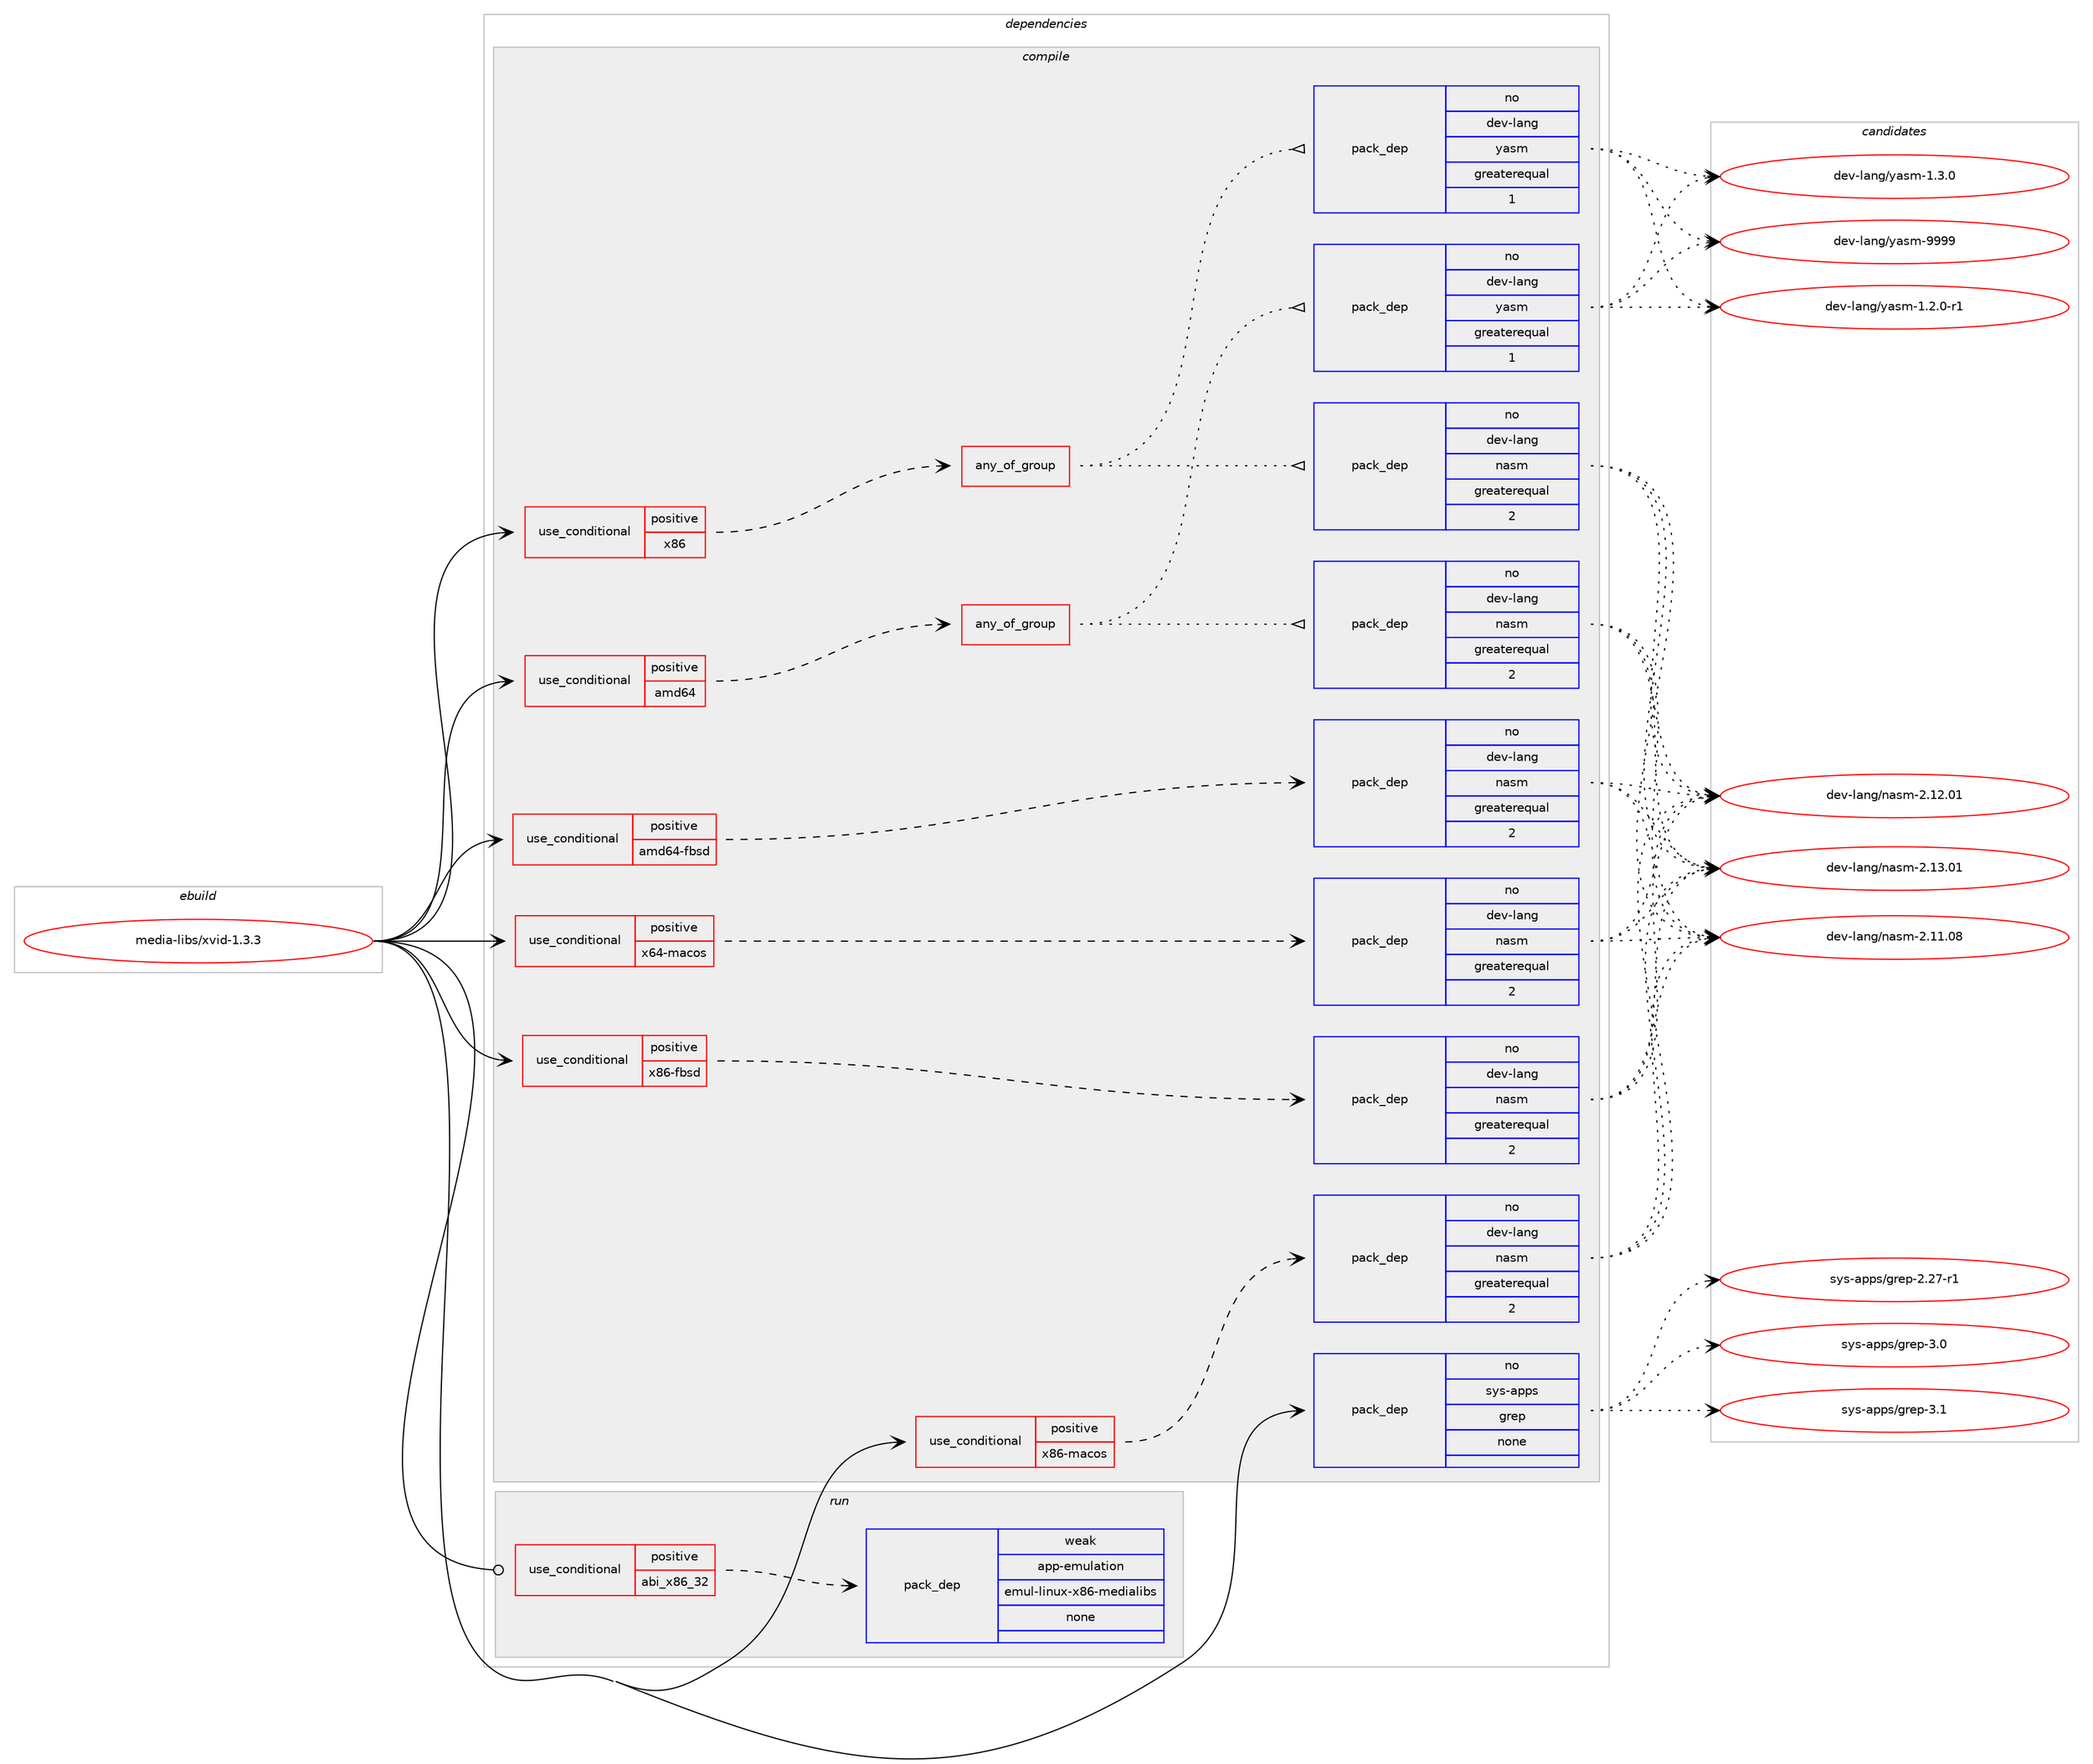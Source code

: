 digraph prolog {

# *************
# Graph options
# *************

newrank=true;
concentrate=true;
compound=true;
graph [rankdir=LR,fontname=Helvetica,fontsize=10,ranksep=1.5];#, ranksep=2.5, nodesep=0.2];
edge  [arrowhead=vee];
node  [fontname=Helvetica,fontsize=10];

# **********
# The ebuild
# **********

subgraph cluster_leftcol {
color=gray;
rank=same;
label=<<i>ebuild</i>>;
id [label="media-libs/xvid-1.3.3", color=red, width=4, href="../media-libs/xvid-1.3.3.svg"];
}

# ****************
# The dependencies
# ****************

subgraph cluster_midcol {
color=gray;
label=<<i>dependencies</i>>;
subgraph cluster_compile {
fillcolor="#eeeeee";
style=filled;
label=<<i>compile</i>>;
subgraph cond91850 {
dependency371562 [label=<<TABLE BORDER="0" CELLBORDER="1" CELLSPACING="0" CELLPADDING="4"><TR><TD ROWSPAN="3" CELLPADDING="10">use_conditional</TD></TR><TR><TD>positive</TD></TR><TR><TD>amd64</TD></TR></TABLE>>, shape=none, color=red];
subgraph any5799 {
dependency371563 [label=<<TABLE BORDER="0" CELLBORDER="1" CELLSPACING="0" CELLPADDING="4"><TR><TD CELLPADDING="10">any_of_group</TD></TR></TABLE>>, shape=none, color=red];subgraph pack273767 {
dependency371564 [label=<<TABLE BORDER="0" CELLBORDER="1" CELLSPACING="0" CELLPADDING="4" WIDTH="220"><TR><TD ROWSPAN="6" CELLPADDING="30">pack_dep</TD></TR><TR><TD WIDTH="110">no</TD></TR><TR><TD>dev-lang</TD></TR><TR><TD>yasm</TD></TR><TR><TD>greaterequal</TD></TR><TR><TD>1</TD></TR></TABLE>>, shape=none, color=blue];
}
dependency371563:e -> dependency371564:w [weight=20,style="dotted",arrowhead="oinv"];
subgraph pack273768 {
dependency371565 [label=<<TABLE BORDER="0" CELLBORDER="1" CELLSPACING="0" CELLPADDING="4" WIDTH="220"><TR><TD ROWSPAN="6" CELLPADDING="30">pack_dep</TD></TR><TR><TD WIDTH="110">no</TD></TR><TR><TD>dev-lang</TD></TR><TR><TD>nasm</TD></TR><TR><TD>greaterequal</TD></TR><TR><TD>2</TD></TR></TABLE>>, shape=none, color=blue];
}
dependency371563:e -> dependency371565:w [weight=20,style="dotted",arrowhead="oinv"];
}
dependency371562:e -> dependency371563:w [weight=20,style="dashed",arrowhead="vee"];
}
id:e -> dependency371562:w [weight=20,style="solid",arrowhead="vee"];
subgraph cond91851 {
dependency371566 [label=<<TABLE BORDER="0" CELLBORDER="1" CELLSPACING="0" CELLPADDING="4"><TR><TD ROWSPAN="3" CELLPADDING="10">use_conditional</TD></TR><TR><TD>positive</TD></TR><TR><TD>amd64-fbsd</TD></TR></TABLE>>, shape=none, color=red];
subgraph pack273769 {
dependency371567 [label=<<TABLE BORDER="0" CELLBORDER="1" CELLSPACING="0" CELLPADDING="4" WIDTH="220"><TR><TD ROWSPAN="6" CELLPADDING="30">pack_dep</TD></TR><TR><TD WIDTH="110">no</TD></TR><TR><TD>dev-lang</TD></TR><TR><TD>nasm</TD></TR><TR><TD>greaterequal</TD></TR><TR><TD>2</TD></TR></TABLE>>, shape=none, color=blue];
}
dependency371566:e -> dependency371567:w [weight=20,style="dashed",arrowhead="vee"];
}
id:e -> dependency371566:w [weight=20,style="solid",arrowhead="vee"];
subgraph cond91852 {
dependency371568 [label=<<TABLE BORDER="0" CELLBORDER="1" CELLSPACING="0" CELLPADDING="4"><TR><TD ROWSPAN="3" CELLPADDING="10">use_conditional</TD></TR><TR><TD>positive</TD></TR><TR><TD>x64-macos</TD></TR></TABLE>>, shape=none, color=red];
subgraph pack273770 {
dependency371569 [label=<<TABLE BORDER="0" CELLBORDER="1" CELLSPACING="0" CELLPADDING="4" WIDTH="220"><TR><TD ROWSPAN="6" CELLPADDING="30">pack_dep</TD></TR><TR><TD WIDTH="110">no</TD></TR><TR><TD>dev-lang</TD></TR><TR><TD>nasm</TD></TR><TR><TD>greaterequal</TD></TR><TR><TD>2</TD></TR></TABLE>>, shape=none, color=blue];
}
dependency371568:e -> dependency371569:w [weight=20,style="dashed",arrowhead="vee"];
}
id:e -> dependency371568:w [weight=20,style="solid",arrowhead="vee"];
subgraph cond91853 {
dependency371570 [label=<<TABLE BORDER="0" CELLBORDER="1" CELLSPACING="0" CELLPADDING="4"><TR><TD ROWSPAN="3" CELLPADDING="10">use_conditional</TD></TR><TR><TD>positive</TD></TR><TR><TD>x86</TD></TR></TABLE>>, shape=none, color=red];
subgraph any5800 {
dependency371571 [label=<<TABLE BORDER="0" CELLBORDER="1" CELLSPACING="0" CELLPADDING="4"><TR><TD CELLPADDING="10">any_of_group</TD></TR></TABLE>>, shape=none, color=red];subgraph pack273771 {
dependency371572 [label=<<TABLE BORDER="0" CELLBORDER="1" CELLSPACING="0" CELLPADDING="4" WIDTH="220"><TR><TD ROWSPAN="6" CELLPADDING="30">pack_dep</TD></TR><TR><TD WIDTH="110">no</TD></TR><TR><TD>dev-lang</TD></TR><TR><TD>yasm</TD></TR><TR><TD>greaterequal</TD></TR><TR><TD>1</TD></TR></TABLE>>, shape=none, color=blue];
}
dependency371571:e -> dependency371572:w [weight=20,style="dotted",arrowhead="oinv"];
subgraph pack273772 {
dependency371573 [label=<<TABLE BORDER="0" CELLBORDER="1" CELLSPACING="0" CELLPADDING="4" WIDTH="220"><TR><TD ROWSPAN="6" CELLPADDING="30">pack_dep</TD></TR><TR><TD WIDTH="110">no</TD></TR><TR><TD>dev-lang</TD></TR><TR><TD>nasm</TD></TR><TR><TD>greaterequal</TD></TR><TR><TD>2</TD></TR></TABLE>>, shape=none, color=blue];
}
dependency371571:e -> dependency371573:w [weight=20,style="dotted",arrowhead="oinv"];
}
dependency371570:e -> dependency371571:w [weight=20,style="dashed",arrowhead="vee"];
}
id:e -> dependency371570:w [weight=20,style="solid",arrowhead="vee"];
subgraph cond91854 {
dependency371574 [label=<<TABLE BORDER="0" CELLBORDER="1" CELLSPACING="0" CELLPADDING="4"><TR><TD ROWSPAN="3" CELLPADDING="10">use_conditional</TD></TR><TR><TD>positive</TD></TR><TR><TD>x86-fbsd</TD></TR></TABLE>>, shape=none, color=red];
subgraph pack273773 {
dependency371575 [label=<<TABLE BORDER="0" CELLBORDER="1" CELLSPACING="0" CELLPADDING="4" WIDTH="220"><TR><TD ROWSPAN="6" CELLPADDING="30">pack_dep</TD></TR><TR><TD WIDTH="110">no</TD></TR><TR><TD>dev-lang</TD></TR><TR><TD>nasm</TD></TR><TR><TD>greaterequal</TD></TR><TR><TD>2</TD></TR></TABLE>>, shape=none, color=blue];
}
dependency371574:e -> dependency371575:w [weight=20,style="dashed",arrowhead="vee"];
}
id:e -> dependency371574:w [weight=20,style="solid",arrowhead="vee"];
subgraph cond91855 {
dependency371576 [label=<<TABLE BORDER="0" CELLBORDER="1" CELLSPACING="0" CELLPADDING="4"><TR><TD ROWSPAN="3" CELLPADDING="10">use_conditional</TD></TR><TR><TD>positive</TD></TR><TR><TD>x86-macos</TD></TR></TABLE>>, shape=none, color=red];
subgraph pack273774 {
dependency371577 [label=<<TABLE BORDER="0" CELLBORDER="1" CELLSPACING="0" CELLPADDING="4" WIDTH="220"><TR><TD ROWSPAN="6" CELLPADDING="30">pack_dep</TD></TR><TR><TD WIDTH="110">no</TD></TR><TR><TD>dev-lang</TD></TR><TR><TD>nasm</TD></TR><TR><TD>greaterequal</TD></TR><TR><TD>2</TD></TR></TABLE>>, shape=none, color=blue];
}
dependency371576:e -> dependency371577:w [weight=20,style="dashed",arrowhead="vee"];
}
id:e -> dependency371576:w [weight=20,style="solid",arrowhead="vee"];
subgraph pack273775 {
dependency371578 [label=<<TABLE BORDER="0" CELLBORDER="1" CELLSPACING="0" CELLPADDING="4" WIDTH="220"><TR><TD ROWSPAN="6" CELLPADDING="30">pack_dep</TD></TR><TR><TD WIDTH="110">no</TD></TR><TR><TD>sys-apps</TD></TR><TR><TD>grep</TD></TR><TR><TD>none</TD></TR><TR><TD></TD></TR></TABLE>>, shape=none, color=blue];
}
id:e -> dependency371578:w [weight=20,style="solid",arrowhead="vee"];
}
subgraph cluster_compileandrun {
fillcolor="#eeeeee";
style=filled;
label=<<i>compile and run</i>>;
}
subgraph cluster_run {
fillcolor="#eeeeee";
style=filled;
label=<<i>run</i>>;
subgraph cond91856 {
dependency371579 [label=<<TABLE BORDER="0" CELLBORDER="1" CELLSPACING="0" CELLPADDING="4"><TR><TD ROWSPAN="3" CELLPADDING="10">use_conditional</TD></TR><TR><TD>positive</TD></TR><TR><TD>abi_x86_32</TD></TR></TABLE>>, shape=none, color=red];
subgraph pack273776 {
dependency371580 [label=<<TABLE BORDER="0" CELLBORDER="1" CELLSPACING="0" CELLPADDING="4" WIDTH="220"><TR><TD ROWSPAN="6" CELLPADDING="30">pack_dep</TD></TR><TR><TD WIDTH="110">weak</TD></TR><TR><TD>app-emulation</TD></TR><TR><TD>emul-linux-x86-medialibs</TD></TR><TR><TD>none</TD></TR><TR><TD></TD></TR></TABLE>>, shape=none, color=blue];
}
dependency371579:e -> dependency371580:w [weight=20,style="dashed",arrowhead="vee"];
}
id:e -> dependency371579:w [weight=20,style="solid",arrowhead="odot"];
}
}

# **************
# The candidates
# **************

subgraph cluster_choices {
rank=same;
color=gray;
label=<<i>candidates</i>>;

subgraph choice273767 {
color=black;
nodesep=1;
choice100101118451089711010347121971151094549465046484511449 [label="dev-lang/yasm-1.2.0-r1", color=red, width=4,href="../dev-lang/yasm-1.2.0-r1.svg"];
choice10010111845108971101034712197115109454946514648 [label="dev-lang/yasm-1.3.0", color=red, width=4,href="../dev-lang/yasm-1.3.0.svg"];
choice100101118451089711010347121971151094557575757 [label="dev-lang/yasm-9999", color=red, width=4,href="../dev-lang/yasm-9999.svg"];
dependency371564:e -> choice100101118451089711010347121971151094549465046484511449:w [style=dotted,weight="100"];
dependency371564:e -> choice10010111845108971101034712197115109454946514648:w [style=dotted,weight="100"];
dependency371564:e -> choice100101118451089711010347121971151094557575757:w [style=dotted,weight="100"];
}
subgraph choice273768 {
color=black;
nodesep=1;
choice100101118451089711010347110971151094550464949464856 [label="dev-lang/nasm-2.11.08", color=red, width=4,href="../dev-lang/nasm-2.11.08.svg"];
choice100101118451089711010347110971151094550464950464849 [label="dev-lang/nasm-2.12.01", color=red, width=4,href="../dev-lang/nasm-2.12.01.svg"];
choice100101118451089711010347110971151094550464951464849 [label="dev-lang/nasm-2.13.01", color=red, width=4,href="../dev-lang/nasm-2.13.01.svg"];
dependency371565:e -> choice100101118451089711010347110971151094550464949464856:w [style=dotted,weight="100"];
dependency371565:e -> choice100101118451089711010347110971151094550464950464849:w [style=dotted,weight="100"];
dependency371565:e -> choice100101118451089711010347110971151094550464951464849:w [style=dotted,weight="100"];
}
subgraph choice273769 {
color=black;
nodesep=1;
choice100101118451089711010347110971151094550464949464856 [label="dev-lang/nasm-2.11.08", color=red, width=4,href="../dev-lang/nasm-2.11.08.svg"];
choice100101118451089711010347110971151094550464950464849 [label="dev-lang/nasm-2.12.01", color=red, width=4,href="../dev-lang/nasm-2.12.01.svg"];
choice100101118451089711010347110971151094550464951464849 [label="dev-lang/nasm-2.13.01", color=red, width=4,href="../dev-lang/nasm-2.13.01.svg"];
dependency371567:e -> choice100101118451089711010347110971151094550464949464856:w [style=dotted,weight="100"];
dependency371567:e -> choice100101118451089711010347110971151094550464950464849:w [style=dotted,weight="100"];
dependency371567:e -> choice100101118451089711010347110971151094550464951464849:w [style=dotted,weight="100"];
}
subgraph choice273770 {
color=black;
nodesep=1;
choice100101118451089711010347110971151094550464949464856 [label="dev-lang/nasm-2.11.08", color=red, width=4,href="../dev-lang/nasm-2.11.08.svg"];
choice100101118451089711010347110971151094550464950464849 [label="dev-lang/nasm-2.12.01", color=red, width=4,href="../dev-lang/nasm-2.12.01.svg"];
choice100101118451089711010347110971151094550464951464849 [label="dev-lang/nasm-2.13.01", color=red, width=4,href="../dev-lang/nasm-2.13.01.svg"];
dependency371569:e -> choice100101118451089711010347110971151094550464949464856:w [style=dotted,weight="100"];
dependency371569:e -> choice100101118451089711010347110971151094550464950464849:w [style=dotted,weight="100"];
dependency371569:e -> choice100101118451089711010347110971151094550464951464849:w [style=dotted,weight="100"];
}
subgraph choice273771 {
color=black;
nodesep=1;
choice100101118451089711010347121971151094549465046484511449 [label="dev-lang/yasm-1.2.0-r1", color=red, width=4,href="../dev-lang/yasm-1.2.0-r1.svg"];
choice10010111845108971101034712197115109454946514648 [label="dev-lang/yasm-1.3.0", color=red, width=4,href="../dev-lang/yasm-1.3.0.svg"];
choice100101118451089711010347121971151094557575757 [label="dev-lang/yasm-9999", color=red, width=4,href="../dev-lang/yasm-9999.svg"];
dependency371572:e -> choice100101118451089711010347121971151094549465046484511449:w [style=dotted,weight="100"];
dependency371572:e -> choice10010111845108971101034712197115109454946514648:w [style=dotted,weight="100"];
dependency371572:e -> choice100101118451089711010347121971151094557575757:w [style=dotted,weight="100"];
}
subgraph choice273772 {
color=black;
nodesep=1;
choice100101118451089711010347110971151094550464949464856 [label="dev-lang/nasm-2.11.08", color=red, width=4,href="../dev-lang/nasm-2.11.08.svg"];
choice100101118451089711010347110971151094550464950464849 [label="dev-lang/nasm-2.12.01", color=red, width=4,href="../dev-lang/nasm-2.12.01.svg"];
choice100101118451089711010347110971151094550464951464849 [label="dev-lang/nasm-2.13.01", color=red, width=4,href="../dev-lang/nasm-2.13.01.svg"];
dependency371573:e -> choice100101118451089711010347110971151094550464949464856:w [style=dotted,weight="100"];
dependency371573:e -> choice100101118451089711010347110971151094550464950464849:w [style=dotted,weight="100"];
dependency371573:e -> choice100101118451089711010347110971151094550464951464849:w [style=dotted,weight="100"];
}
subgraph choice273773 {
color=black;
nodesep=1;
choice100101118451089711010347110971151094550464949464856 [label="dev-lang/nasm-2.11.08", color=red, width=4,href="../dev-lang/nasm-2.11.08.svg"];
choice100101118451089711010347110971151094550464950464849 [label="dev-lang/nasm-2.12.01", color=red, width=4,href="../dev-lang/nasm-2.12.01.svg"];
choice100101118451089711010347110971151094550464951464849 [label="dev-lang/nasm-2.13.01", color=red, width=4,href="../dev-lang/nasm-2.13.01.svg"];
dependency371575:e -> choice100101118451089711010347110971151094550464949464856:w [style=dotted,weight="100"];
dependency371575:e -> choice100101118451089711010347110971151094550464950464849:w [style=dotted,weight="100"];
dependency371575:e -> choice100101118451089711010347110971151094550464951464849:w [style=dotted,weight="100"];
}
subgraph choice273774 {
color=black;
nodesep=1;
choice100101118451089711010347110971151094550464949464856 [label="dev-lang/nasm-2.11.08", color=red, width=4,href="../dev-lang/nasm-2.11.08.svg"];
choice100101118451089711010347110971151094550464950464849 [label="dev-lang/nasm-2.12.01", color=red, width=4,href="../dev-lang/nasm-2.12.01.svg"];
choice100101118451089711010347110971151094550464951464849 [label="dev-lang/nasm-2.13.01", color=red, width=4,href="../dev-lang/nasm-2.13.01.svg"];
dependency371577:e -> choice100101118451089711010347110971151094550464949464856:w [style=dotted,weight="100"];
dependency371577:e -> choice100101118451089711010347110971151094550464950464849:w [style=dotted,weight="100"];
dependency371577:e -> choice100101118451089711010347110971151094550464951464849:w [style=dotted,weight="100"];
}
subgraph choice273775 {
color=black;
nodesep=1;
choice11512111545971121121154710311410111245504650554511449 [label="sys-apps/grep-2.27-r1", color=red, width=4,href="../sys-apps/grep-2.27-r1.svg"];
choice11512111545971121121154710311410111245514648 [label="sys-apps/grep-3.0", color=red, width=4,href="../sys-apps/grep-3.0.svg"];
choice11512111545971121121154710311410111245514649 [label="sys-apps/grep-3.1", color=red, width=4,href="../sys-apps/grep-3.1.svg"];
dependency371578:e -> choice11512111545971121121154710311410111245504650554511449:w [style=dotted,weight="100"];
dependency371578:e -> choice11512111545971121121154710311410111245514648:w [style=dotted,weight="100"];
dependency371578:e -> choice11512111545971121121154710311410111245514649:w [style=dotted,weight="100"];
}
subgraph choice273776 {
color=black;
nodesep=1;
}
}

}
